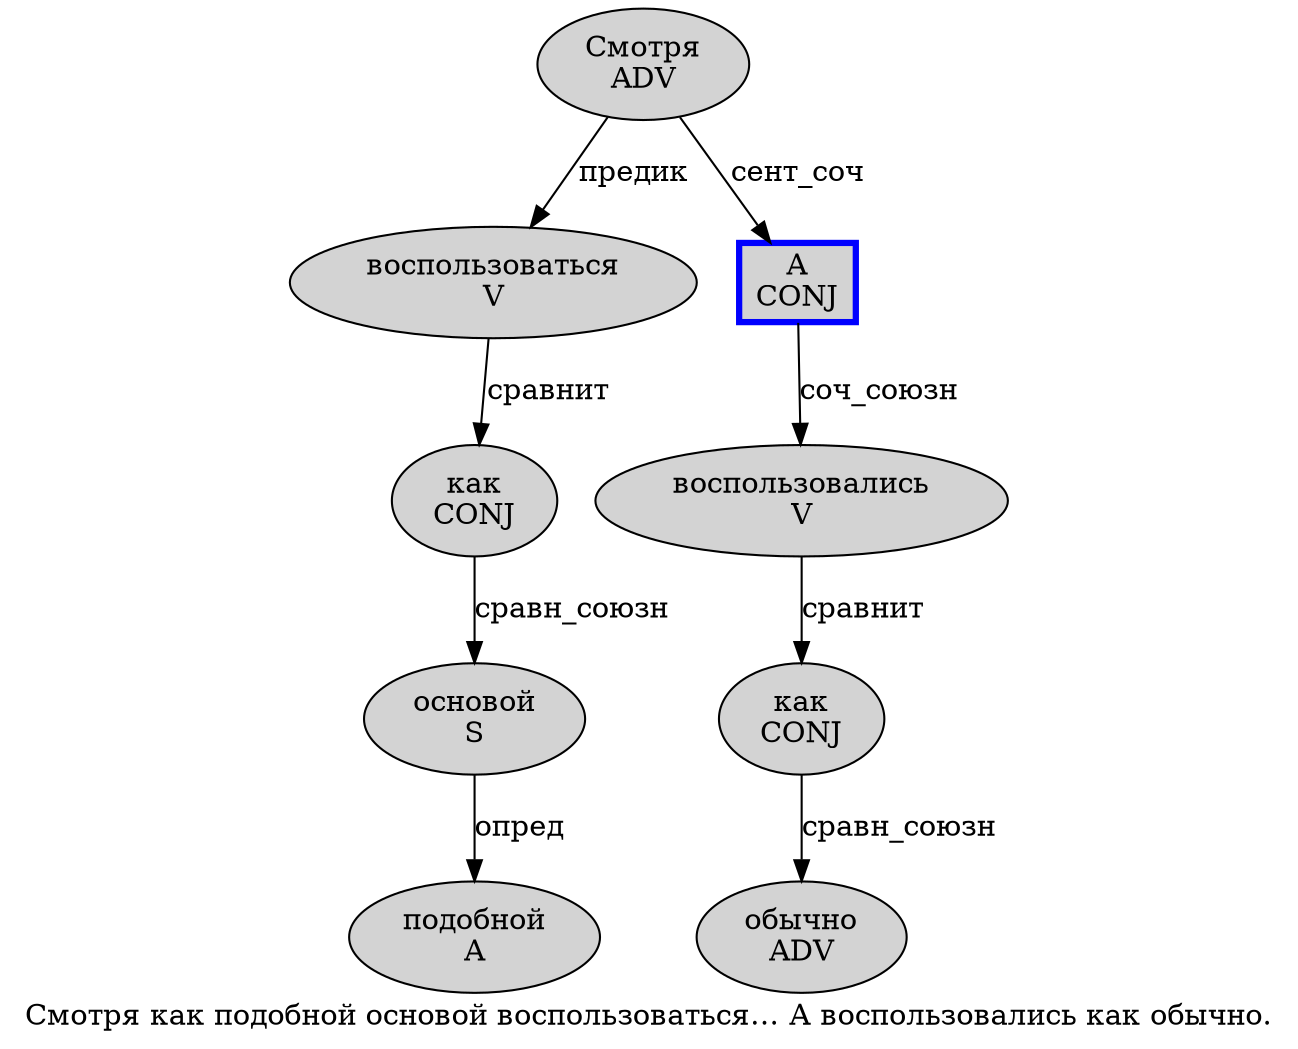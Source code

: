 digraph SENTENCE_3292 {
	graph [label="Смотря как подобной основой воспользоваться… А воспользовались как обычно."]
	node [style=filled]
		0 [label="Смотря
ADV" color="" fillcolor=lightgray penwidth=1 shape=ellipse]
		1 [label="как
CONJ" color="" fillcolor=lightgray penwidth=1 shape=ellipse]
		2 [label="подобной
A" color="" fillcolor=lightgray penwidth=1 shape=ellipse]
		3 [label="основой
S" color="" fillcolor=lightgray penwidth=1 shape=ellipse]
		4 [label="воспользоваться
V" color="" fillcolor=lightgray penwidth=1 shape=ellipse]
		6 [label="А
CONJ" color=blue fillcolor=lightgray penwidth=3 shape=box]
		7 [label="воспользовались
V" color="" fillcolor=lightgray penwidth=1 shape=ellipse]
		8 [label="как
CONJ" color="" fillcolor=lightgray penwidth=1 shape=ellipse]
		9 [label="обычно
ADV" color="" fillcolor=lightgray penwidth=1 shape=ellipse]
			0 -> 4 [label="предик"]
			0 -> 6 [label="сент_соч"]
			4 -> 1 [label="сравнит"]
			8 -> 9 [label="сравн_союзн"]
			1 -> 3 [label="сравн_союзн"]
			3 -> 2 [label="опред"]
			6 -> 7 [label="соч_союзн"]
			7 -> 8 [label="сравнит"]
}